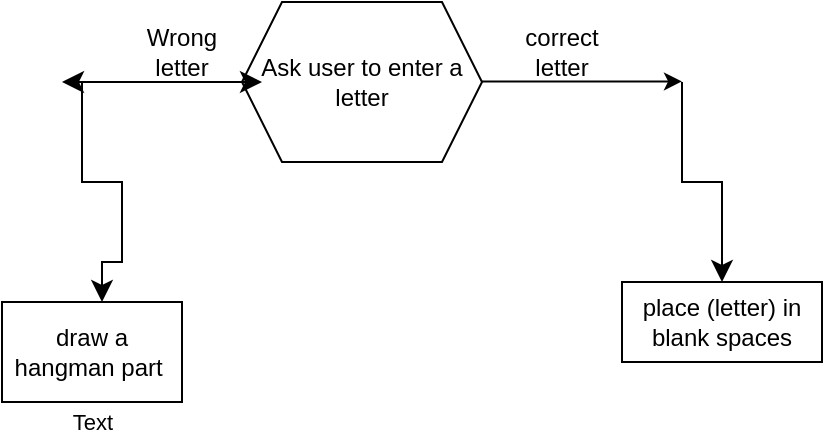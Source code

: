 <mxfile version="22.1.4" type="github">
  <diagram id="C5RBs43oDa-KdzZeNtuy" name="Page-1">
    <mxGraphModel dx="562" dy="1528" grid="1" gridSize="10" guides="1" tooltips="1" connect="1" arrows="1" fold="1" page="1" pageScale="1" pageWidth="827" pageHeight="1169" math="0" shadow="0">
      <root>
        <mxCell id="WIyWlLk6GJQsqaUBKTNV-0" />
        <mxCell id="WIyWlLk6GJQsqaUBKTNV-1" parent="WIyWlLk6GJQsqaUBKTNV-0" />
        <mxCell id="B5iICEo8-eBDLWxZe-iw-0" value="Ask user to enter a letter" style="shape=hexagon;perimeter=hexagonPerimeter2;whiteSpace=wrap;html=1;fixedSize=1;" vertex="1" parent="WIyWlLk6GJQsqaUBKTNV-1">
          <mxGeometry x="180" y="-10" width="120" height="80" as="geometry" />
        </mxCell>
        <mxCell id="B5iICEo8-eBDLWxZe-iw-4" value="" style="edgeStyle=none;orthogonalLoop=1;jettySize=auto;html=1;rounded=0;" edge="1" parent="WIyWlLk6GJQsqaUBKTNV-1">
          <mxGeometry width="100" relative="1" as="geometry">
            <mxPoint x="300" y="29.71" as="sourcePoint" />
            <mxPoint x="400" y="29.71" as="targetPoint" />
            <Array as="points" />
          </mxGeometry>
        </mxCell>
        <mxCell id="B5iICEo8-eBDLWxZe-iw-5" value="correct letter" style="text;html=1;strokeColor=none;fillColor=none;align=center;verticalAlign=middle;whiteSpace=wrap;rounded=0;" vertex="1" parent="WIyWlLk6GJQsqaUBKTNV-1">
          <mxGeometry x="310" width="60" height="30" as="geometry" />
        </mxCell>
        <mxCell id="B5iICEo8-eBDLWxZe-iw-6" value="Wrong letter" style="text;html=1;strokeColor=none;fillColor=none;align=center;verticalAlign=middle;whiteSpace=wrap;rounded=0;" vertex="1" parent="WIyWlLk6GJQsqaUBKTNV-1">
          <mxGeometry x="120" width="60" height="30" as="geometry" />
        </mxCell>
        <mxCell id="B5iICEo8-eBDLWxZe-iw-7" value="" style="edgeStyle=none;orthogonalLoop=1;jettySize=auto;html=1;endArrow=classic;startArrow=classic;endSize=8;startSize=8;rounded=0;" edge="1" parent="WIyWlLk6GJQsqaUBKTNV-1">
          <mxGeometry width="100" relative="1" as="geometry">
            <mxPoint x="90" y="30" as="sourcePoint" />
            <mxPoint x="190" y="30" as="targetPoint" />
            <Array as="points" />
          </mxGeometry>
        </mxCell>
        <mxCell id="B5iICEo8-eBDLWxZe-iw-8" value="" style="edgeStyle=segmentEdgeStyle;endArrow=classic;html=1;curved=0;rounded=0;endSize=8;startSize=8;sourcePerimeterSpacing=0;targetPerimeterSpacing=0;" edge="1" parent="WIyWlLk6GJQsqaUBKTNV-1">
          <mxGeometry width="100" relative="1" as="geometry">
            <mxPoint x="100" y="30" as="sourcePoint" />
            <mxPoint x="110" y="140" as="targetPoint" />
            <Array as="points">
              <mxPoint x="120" y="80" />
              <mxPoint x="120" y="120" />
            </Array>
          </mxGeometry>
        </mxCell>
        <mxCell id="B5iICEo8-eBDLWxZe-iw-9" value="Text" style="edgeLabel;html=1;align=center;verticalAlign=middle;resizable=0;points=[];" vertex="1" connectable="0" parent="B5iICEo8-eBDLWxZe-iw-8">
          <mxGeometry x="0.909" y="2" relative="1" as="geometry">
            <mxPoint x="-7" y="66" as="offset" />
          </mxGeometry>
        </mxCell>
        <mxCell id="B5iICEo8-eBDLWxZe-iw-10" value="draw a hangman part&amp;nbsp;" style="rounded=0;whiteSpace=wrap;html=1;" vertex="1" parent="WIyWlLk6GJQsqaUBKTNV-1">
          <mxGeometry x="60" y="140" width="90" height="50" as="geometry" />
        </mxCell>
        <mxCell id="B5iICEo8-eBDLWxZe-iw-11" value="" style="edgeStyle=segmentEdgeStyle;endArrow=classic;html=1;curved=0;rounded=0;endSize=8;startSize=8;sourcePerimeterSpacing=0;targetPerimeterSpacing=0;" edge="1" parent="WIyWlLk6GJQsqaUBKTNV-1">
          <mxGeometry width="100" relative="1" as="geometry">
            <mxPoint x="400" y="30" as="sourcePoint" />
            <mxPoint x="420" y="130" as="targetPoint" />
            <Array as="points">
              <mxPoint x="420" y="80" />
            </Array>
          </mxGeometry>
        </mxCell>
        <mxCell id="B5iICEo8-eBDLWxZe-iw-12" value="place (letter) in blank spaces" style="rounded=0;whiteSpace=wrap;html=1;" vertex="1" parent="WIyWlLk6GJQsqaUBKTNV-1">
          <mxGeometry x="370" y="130" width="100" height="40" as="geometry" />
        </mxCell>
      </root>
    </mxGraphModel>
  </diagram>
</mxfile>

